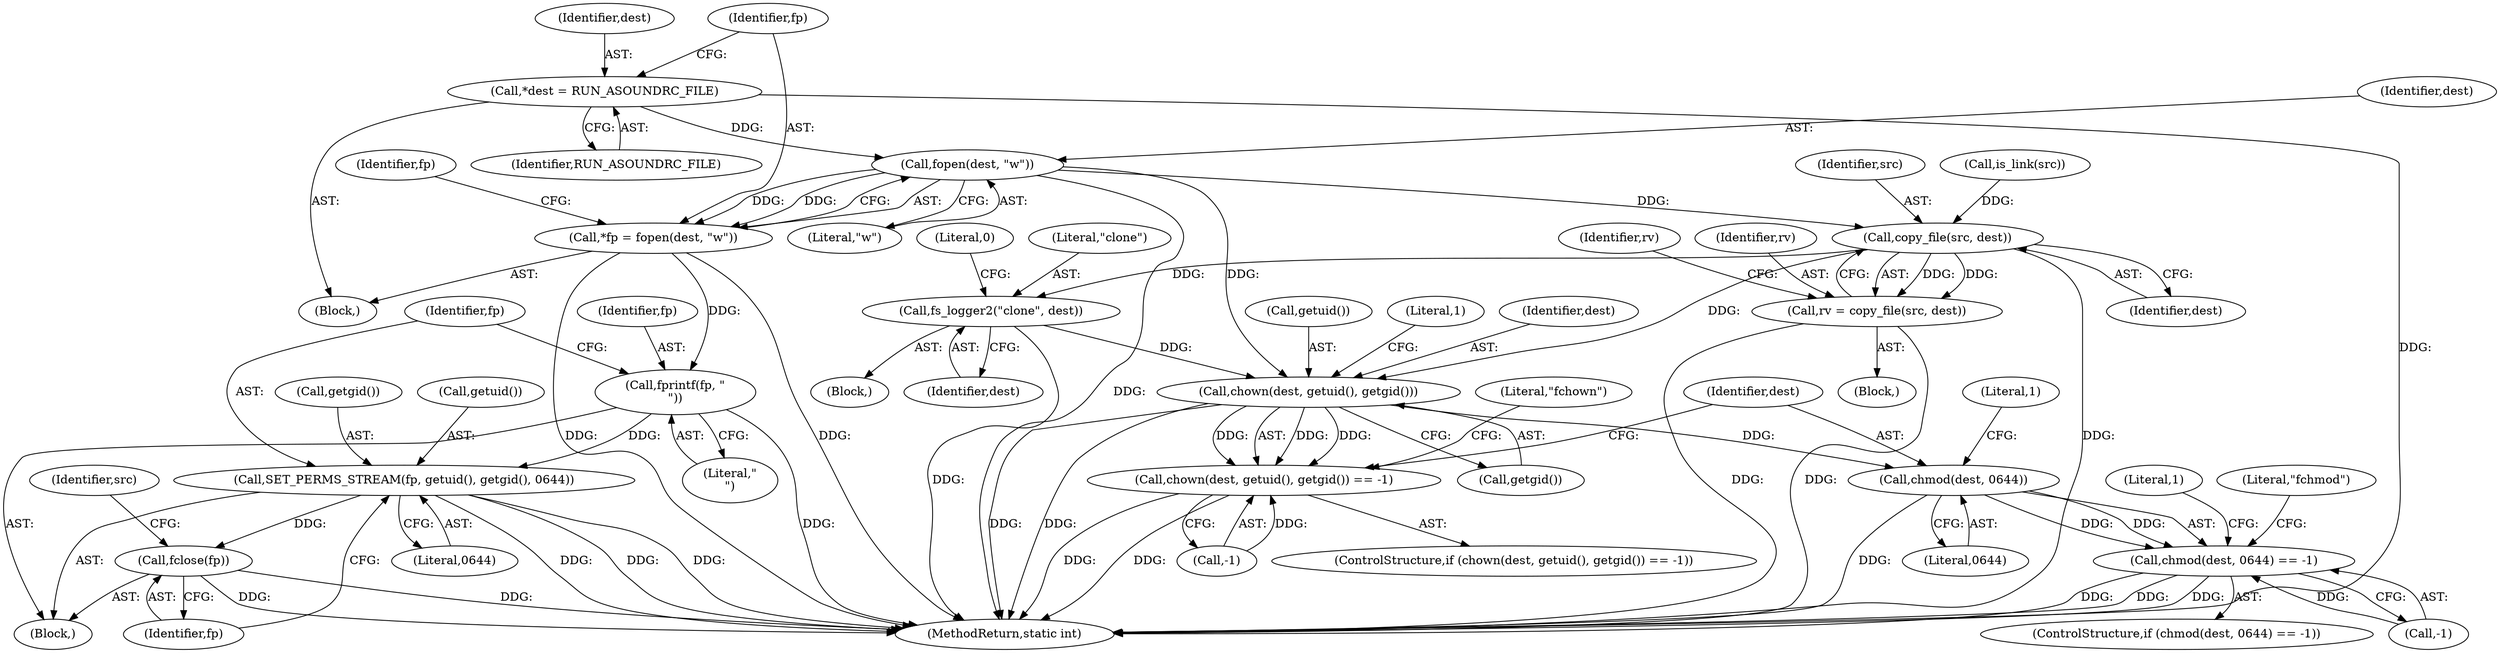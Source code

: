 digraph "0_firejail_903fd8a0789ca3cc3c21d84cd0282481515592ef_2@API" {
"1000113" [label="(Call,fopen(dest, \"w\"))"];
"1000107" [label="(Call,*dest = RUN_ASOUNDRC_FILE)"];
"1000111" [label="(Call,*fp = fopen(dest, \"w\"))"];
"1000119" [label="(Call,fprintf(fp, \"\n\"))"];
"1000122" [label="(Call,SET_PERMS_STREAM(fp, getuid(), getgid(), 0644))"];
"1000127" [label="(Call,fclose(fp))"];
"1000180" [label="(Call,copy_file(src, dest))"];
"1000178" [label="(Call,rv = copy_file(src, dest))"];
"1000190" [label="(Call,fs_logger2(\"clone\", dest))"];
"1000201" [label="(Call,chown(dest, getuid(), getgid()))"];
"1000200" [label="(Call,chown(dest, getuid(), getgid()) == -1)"];
"1000211" [label="(Call,chmod(dest, 0644))"];
"1000210" [label="(Call,chmod(dest, 0644) == -1)"];
"1000180" [label="(Call,copy_file(src, dest))"];
"1000117" [label="(Identifier,fp)"];
"1000119" [label="(Call,fprintf(fp, \"\n\"))"];
"1000205" [label="(Call,-1)"];
"1000200" [label="(Call,chown(dest, getuid(), getgid()) == -1)"];
"1000103" [label="(Block,)"];
"1000108" [label="(Identifier,dest)"];
"1000115" [label="(Literal,\"w\")"];
"1000123" [label="(Identifier,fp)"];
"1000118" [label="(Block,)"];
"1000203" [label="(Call,getuid())"];
"1000113" [label="(Call,fopen(dest, \"w\"))"];
"1000206" [label="(Literal,1)"];
"1000192" [label="(Identifier,dest)"];
"1000219" [label="(Literal,1)"];
"1000111" [label="(Call,*fp = fopen(dest, \"w\"))"];
"1000174" [label="(Block,)"];
"1000209" [label="(ControlStructure,if (chmod(dest, 0644) == -1))"];
"1000112" [label="(Identifier,fp)"];
"1000222" [label="(MethodReturn,static int)"];
"1000133" [label="(Identifier,src)"];
"1000107" [label="(Call,*dest = RUN_ASOUNDRC_FILE)"];
"1000202" [label="(Identifier,dest)"];
"1000211" [label="(Call,chmod(dest, 0644))"];
"1000184" [label="(Identifier,rv)"];
"1000122" [label="(Call,SET_PERMS_STREAM(fp, getuid(), getgid(), 0644))"];
"1000128" [label="(Identifier,fp)"];
"1000152" [label="(Call,is_link(src))"];
"1000189" [label="(Block,)"];
"1000126" [label="(Literal,0644)"];
"1000199" [label="(ControlStructure,if (chown(dest, getuid(), getgid()) == -1))"];
"1000201" [label="(Call,chown(dest, getuid(), getgid()))"];
"1000125" [label="(Call,getgid())"];
"1000178" [label="(Call,rv = copy_file(src, dest))"];
"1000212" [label="(Identifier,dest)"];
"1000120" [label="(Identifier,fp)"];
"1000210" [label="(Call,chmod(dest, 0644) == -1)"];
"1000214" [label="(Call,-1)"];
"1000204" [label="(Call,getgid())"];
"1000127" [label="(Call,fclose(fp))"];
"1000217" [label="(Literal,\"fchmod\")"];
"1000191" [label="(Literal,\"clone\")"];
"1000114" [label="(Identifier,dest)"];
"1000179" [label="(Identifier,rv)"];
"1000181" [label="(Identifier,src)"];
"1000121" [label="(Literal,\"\n\")"];
"1000208" [label="(Literal,\"fchown\")"];
"1000182" [label="(Identifier,dest)"];
"1000194" [label="(Literal,0)"];
"1000109" [label="(Identifier,RUN_ASOUNDRC_FILE)"];
"1000190" [label="(Call,fs_logger2(\"clone\", dest))"];
"1000213" [label="(Literal,0644)"];
"1000124" [label="(Call,getuid())"];
"1000215" [label="(Literal,1)"];
"1000113" -> "1000111"  [label="AST: "];
"1000113" -> "1000115"  [label="CFG: "];
"1000114" -> "1000113"  [label="AST: "];
"1000115" -> "1000113"  [label="AST: "];
"1000111" -> "1000113"  [label="CFG: "];
"1000113" -> "1000222"  [label="DDG: "];
"1000113" -> "1000111"  [label="DDG: "];
"1000113" -> "1000111"  [label="DDG: "];
"1000107" -> "1000113"  [label="DDG: "];
"1000113" -> "1000180"  [label="DDG: "];
"1000113" -> "1000201"  [label="DDG: "];
"1000107" -> "1000103"  [label="AST: "];
"1000107" -> "1000109"  [label="CFG: "];
"1000108" -> "1000107"  [label="AST: "];
"1000109" -> "1000107"  [label="AST: "];
"1000112" -> "1000107"  [label="CFG: "];
"1000107" -> "1000222"  [label="DDG: "];
"1000111" -> "1000103"  [label="AST: "];
"1000112" -> "1000111"  [label="AST: "];
"1000117" -> "1000111"  [label="CFG: "];
"1000111" -> "1000222"  [label="DDG: "];
"1000111" -> "1000222"  [label="DDG: "];
"1000111" -> "1000119"  [label="DDG: "];
"1000119" -> "1000118"  [label="AST: "];
"1000119" -> "1000121"  [label="CFG: "];
"1000120" -> "1000119"  [label="AST: "];
"1000121" -> "1000119"  [label="AST: "];
"1000123" -> "1000119"  [label="CFG: "];
"1000119" -> "1000222"  [label="DDG: "];
"1000119" -> "1000122"  [label="DDG: "];
"1000122" -> "1000118"  [label="AST: "];
"1000122" -> "1000126"  [label="CFG: "];
"1000123" -> "1000122"  [label="AST: "];
"1000124" -> "1000122"  [label="AST: "];
"1000125" -> "1000122"  [label="AST: "];
"1000126" -> "1000122"  [label="AST: "];
"1000128" -> "1000122"  [label="CFG: "];
"1000122" -> "1000222"  [label="DDG: "];
"1000122" -> "1000222"  [label="DDG: "];
"1000122" -> "1000222"  [label="DDG: "];
"1000122" -> "1000127"  [label="DDG: "];
"1000127" -> "1000118"  [label="AST: "];
"1000127" -> "1000128"  [label="CFG: "];
"1000128" -> "1000127"  [label="AST: "];
"1000133" -> "1000127"  [label="CFG: "];
"1000127" -> "1000222"  [label="DDG: "];
"1000127" -> "1000222"  [label="DDG: "];
"1000180" -> "1000178"  [label="AST: "];
"1000180" -> "1000182"  [label="CFG: "];
"1000181" -> "1000180"  [label="AST: "];
"1000182" -> "1000180"  [label="AST: "];
"1000178" -> "1000180"  [label="CFG: "];
"1000180" -> "1000222"  [label="DDG: "];
"1000180" -> "1000178"  [label="DDG: "];
"1000180" -> "1000178"  [label="DDG: "];
"1000152" -> "1000180"  [label="DDG: "];
"1000180" -> "1000190"  [label="DDG: "];
"1000180" -> "1000201"  [label="DDG: "];
"1000178" -> "1000174"  [label="AST: "];
"1000179" -> "1000178"  [label="AST: "];
"1000184" -> "1000178"  [label="CFG: "];
"1000178" -> "1000222"  [label="DDG: "];
"1000178" -> "1000222"  [label="DDG: "];
"1000190" -> "1000189"  [label="AST: "];
"1000190" -> "1000192"  [label="CFG: "];
"1000191" -> "1000190"  [label="AST: "];
"1000192" -> "1000190"  [label="AST: "];
"1000194" -> "1000190"  [label="CFG: "];
"1000190" -> "1000222"  [label="DDG: "];
"1000190" -> "1000201"  [label="DDG: "];
"1000201" -> "1000200"  [label="AST: "];
"1000201" -> "1000204"  [label="CFG: "];
"1000202" -> "1000201"  [label="AST: "];
"1000203" -> "1000201"  [label="AST: "];
"1000204" -> "1000201"  [label="AST: "];
"1000206" -> "1000201"  [label="CFG: "];
"1000201" -> "1000222"  [label="DDG: "];
"1000201" -> "1000222"  [label="DDG: "];
"1000201" -> "1000200"  [label="DDG: "];
"1000201" -> "1000200"  [label="DDG: "];
"1000201" -> "1000200"  [label="DDG: "];
"1000201" -> "1000211"  [label="DDG: "];
"1000200" -> "1000199"  [label="AST: "];
"1000200" -> "1000205"  [label="CFG: "];
"1000205" -> "1000200"  [label="AST: "];
"1000208" -> "1000200"  [label="CFG: "];
"1000212" -> "1000200"  [label="CFG: "];
"1000200" -> "1000222"  [label="DDG: "];
"1000200" -> "1000222"  [label="DDG: "];
"1000205" -> "1000200"  [label="DDG: "];
"1000211" -> "1000210"  [label="AST: "];
"1000211" -> "1000213"  [label="CFG: "];
"1000212" -> "1000211"  [label="AST: "];
"1000213" -> "1000211"  [label="AST: "];
"1000215" -> "1000211"  [label="CFG: "];
"1000211" -> "1000222"  [label="DDG: "];
"1000211" -> "1000210"  [label="DDG: "];
"1000211" -> "1000210"  [label="DDG: "];
"1000210" -> "1000209"  [label="AST: "];
"1000210" -> "1000214"  [label="CFG: "];
"1000214" -> "1000210"  [label="AST: "];
"1000217" -> "1000210"  [label="CFG: "];
"1000219" -> "1000210"  [label="CFG: "];
"1000210" -> "1000222"  [label="DDG: "];
"1000210" -> "1000222"  [label="DDG: "];
"1000210" -> "1000222"  [label="DDG: "];
"1000214" -> "1000210"  [label="DDG: "];
}
